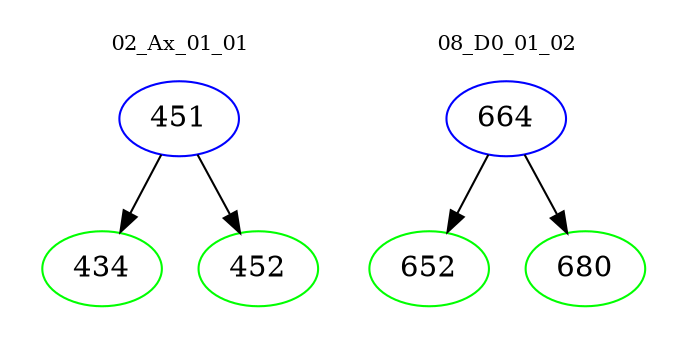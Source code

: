 digraph{
subgraph cluster_0 {
color = white
label = "02_Ax_01_01";
fontsize=10;
T0_451 [label="451", color="blue"]
T0_451 -> T0_434 [color="black"]
T0_434 [label="434", color="green"]
T0_451 -> T0_452 [color="black"]
T0_452 [label="452", color="green"]
}
subgraph cluster_1 {
color = white
label = "08_D0_01_02";
fontsize=10;
T1_664 [label="664", color="blue"]
T1_664 -> T1_652 [color="black"]
T1_652 [label="652", color="green"]
T1_664 -> T1_680 [color="black"]
T1_680 [label="680", color="green"]
}
}
